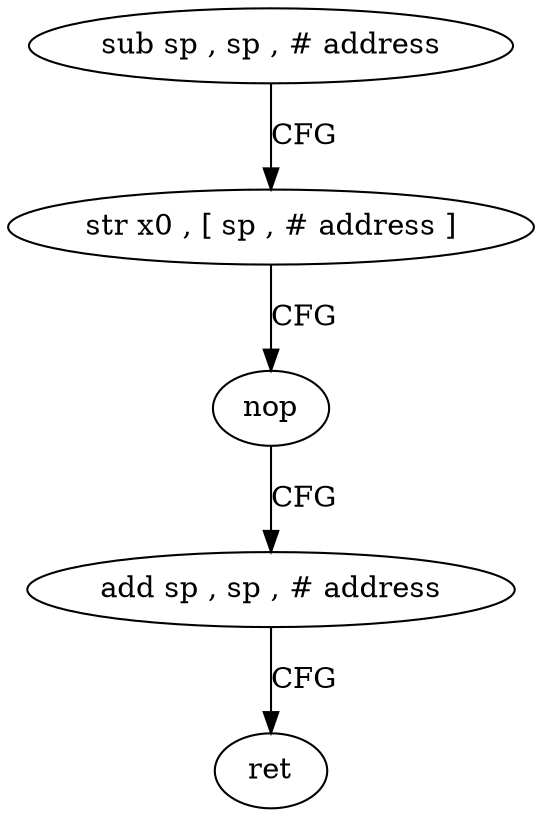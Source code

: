 digraph "func" {
"4482396" [label = "sub sp , sp , # address" ]
"4482400" [label = "str x0 , [ sp , # address ]" ]
"4482404" [label = "nop" ]
"4482408" [label = "add sp , sp , # address" ]
"4482412" [label = "ret" ]
"4482396" -> "4482400" [ label = "CFG" ]
"4482400" -> "4482404" [ label = "CFG" ]
"4482404" -> "4482408" [ label = "CFG" ]
"4482408" -> "4482412" [ label = "CFG" ]
}
